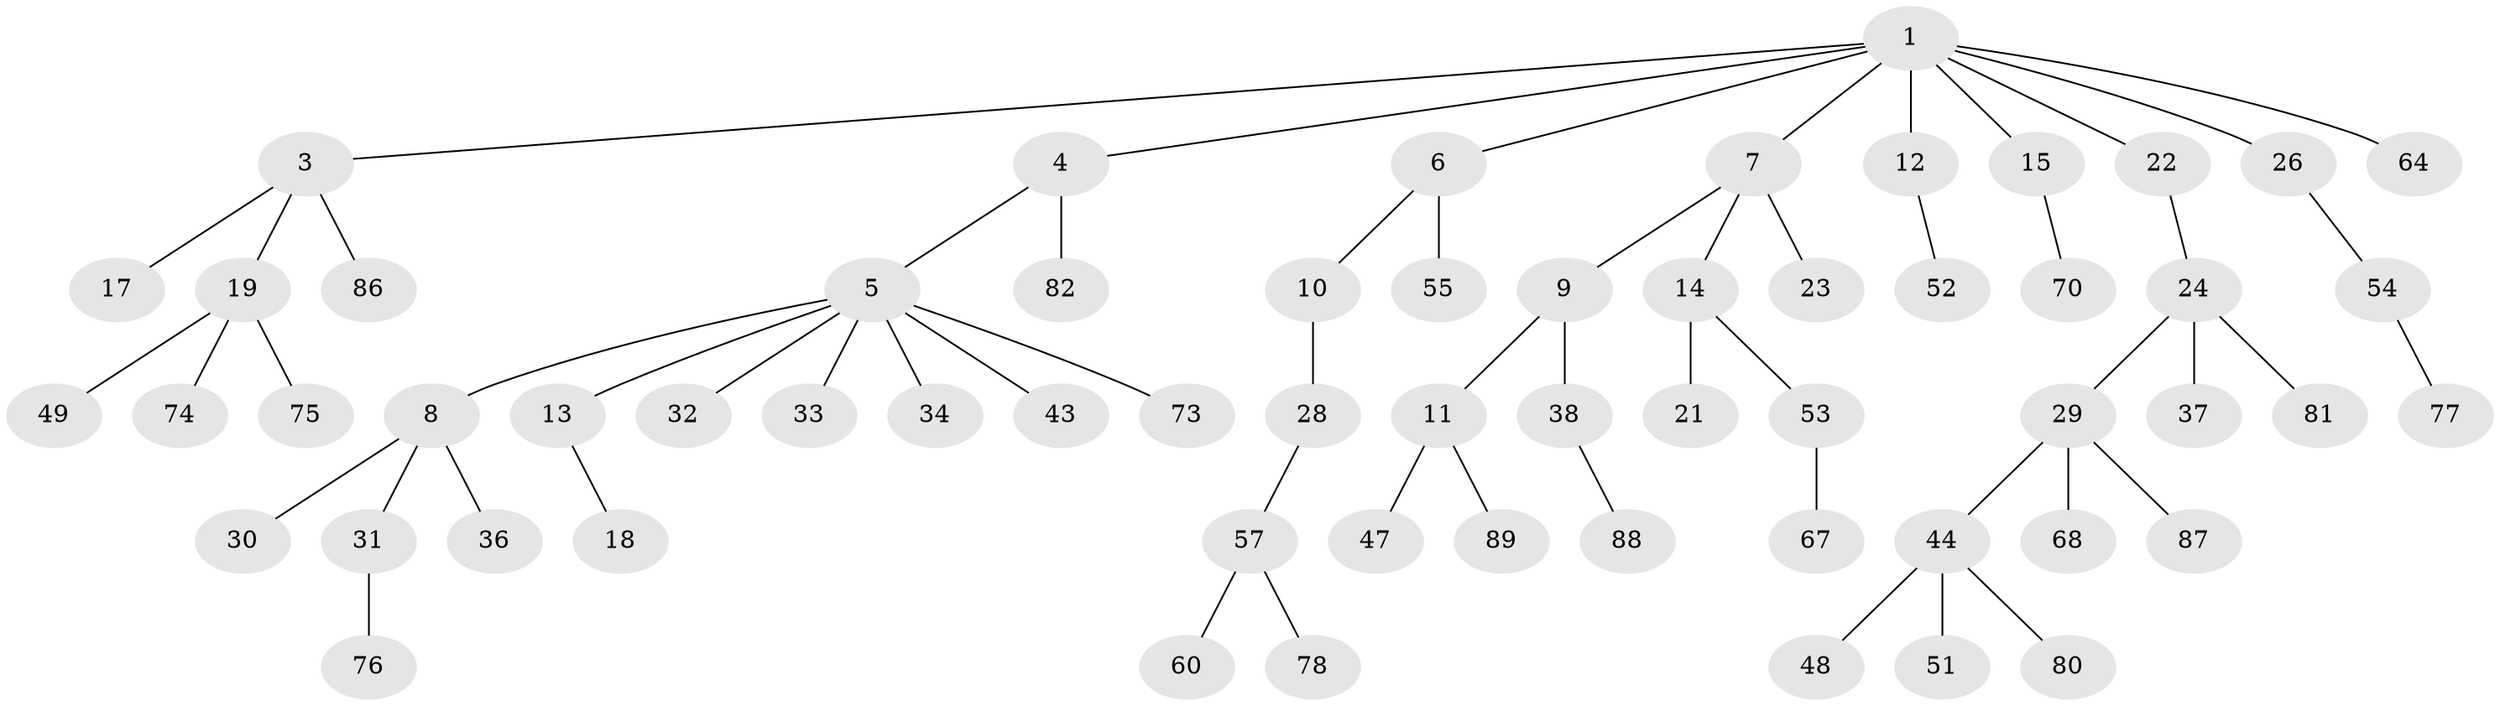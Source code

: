 // Generated by graph-tools (version 1.1) at 2025/24/03/03/25 07:24:05]
// undirected, 61 vertices, 60 edges
graph export_dot {
graph [start="1"]
  node [color=gray90,style=filled];
  1 [super="+2"];
  3 [super="+72"];
  4 [super="+40"];
  5 [super="+25"];
  6;
  7 [super="+56"];
  8 [super="+27"];
  9;
  10 [super="+63"];
  11 [super="+39"];
  12 [super="+45"];
  13;
  14 [super="+16"];
  15 [super="+50"];
  17 [super="+62"];
  18 [super="+79"];
  19 [super="+20"];
  21;
  22 [super="+90"];
  23;
  24 [super="+41"];
  26;
  28;
  29 [super="+35"];
  30;
  31 [super="+58"];
  32 [super="+42"];
  33 [super="+69"];
  34;
  36 [super="+65"];
  37;
  38 [super="+66"];
  43;
  44 [super="+46"];
  47;
  48;
  49;
  51;
  52;
  53 [super="+71"];
  54 [super="+59"];
  55 [super="+83"];
  57;
  60 [super="+61"];
  64;
  67;
  68;
  70;
  73;
  74;
  75 [super="+85"];
  76;
  77 [super="+84"];
  78;
  80;
  81;
  82;
  86;
  87;
  88;
  89;
  1 -- 4;
  1 -- 6;
  1 -- 12;
  1 -- 15;
  1 -- 22;
  1 -- 64;
  1 -- 3;
  1 -- 7;
  1 -- 26;
  3 -- 17;
  3 -- 19;
  3 -- 86;
  4 -- 5;
  4 -- 82;
  5 -- 8;
  5 -- 13;
  5 -- 32;
  5 -- 33;
  5 -- 34;
  5 -- 73;
  5 -- 43;
  6 -- 10;
  6 -- 55;
  7 -- 9;
  7 -- 14;
  7 -- 23;
  8 -- 31;
  8 -- 36;
  8 -- 30;
  9 -- 11;
  9 -- 38;
  10 -- 28;
  11 -- 47;
  11 -- 89;
  12 -- 52;
  13 -- 18;
  14 -- 21;
  14 -- 53;
  15 -- 70;
  19 -- 49;
  19 -- 75;
  19 -- 74;
  22 -- 24;
  24 -- 29;
  24 -- 37;
  24 -- 81;
  26 -- 54;
  28 -- 57;
  29 -- 44;
  29 -- 87;
  29 -- 68;
  31 -- 76;
  38 -- 88;
  44 -- 48;
  44 -- 80;
  44 -- 51;
  53 -- 67;
  54 -- 77;
  57 -- 60;
  57 -- 78;
}

